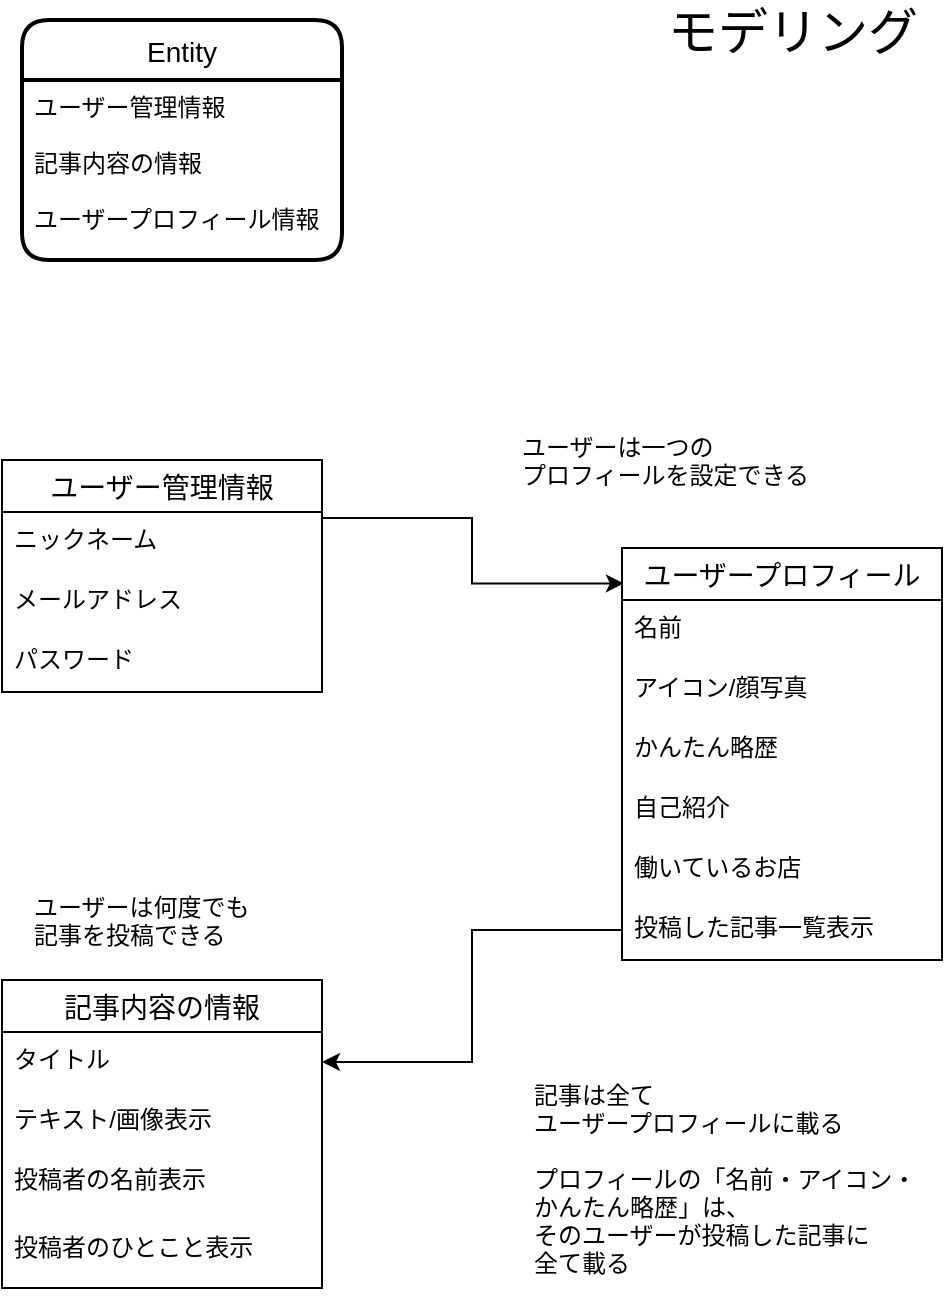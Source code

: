 <mxfile version="13.10.0" type="embed">
    <diagram id="D-c2yUVG0BX4kTCAiIAn" name="ページ1">
        <mxGraphModel dx="526" dy="544" grid="1" gridSize="10" guides="1" tooltips="1" connect="1" arrows="1" fold="1" page="1" pageScale="1" pageWidth="827" pageHeight="1169" math="0" shadow="0">
            <root>
                <mxCell id="0"/>
                <mxCell id="1" parent="0"/>
                <mxCell id="32" value="Entity" style="swimlane;childLayout=stackLayout;horizontal=1;startSize=30;horizontalStack=0;rounded=1;fontSize=14;fontStyle=0;strokeWidth=2;resizeParent=0;resizeLast=1;shadow=0;dashed=0;align=center;" parent="1" vertex="1">
                    <mxGeometry x="10" y="10" width="160" height="120" as="geometry"/>
                </mxCell>
                <mxCell id="33" value="ユーザー管理情報&#10;&#10;記事内容の情報&#10;&#10;ユーザープロフィール情報" style="align=left;strokeColor=none;fillColor=none;spacingLeft=4;fontSize=12;verticalAlign=top;resizable=0;rotatable=0;part=1;" parent="32" vertex="1">
                    <mxGeometry y="30" width="160" height="90" as="geometry"/>
                </mxCell>
                <mxCell id="209" style="edgeStyle=orthogonalEdgeStyle;rounded=0;orthogonalLoop=1;jettySize=auto;html=1;exitX=1;exitY=0.25;exitDx=0;exitDy=0;entryX=0.006;entryY=0.086;entryDx=0;entryDy=0;entryPerimeter=0;fontSize=12;" edge="1" parent="1" source="74" target="101">
                    <mxGeometry relative="1" as="geometry"/>
                </mxCell>
                <mxCell id="74" value="ユーザー管理情報" style="swimlane;fontStyle=0;childLayout=stackLayout;horizontal=1;startSize=26;horizontalStack=0;resizeParent=1;resizeParentMax=0;resizeLast=0;collapsible=1;marginBottom=0;align=center;fontSize=14;" parent="1" vertex="1">
                    <mxGeometry y="230" width="160" height="116" as="geometry"/>
                </mxCell>
                <mxCell id="75" value="ニックネーム&#10;" style="text;strokeColor=none;fillColor=none;spacingLeft=4;spacingRight=4;overflow=hidden;rotatable=0;points=[[0,0.5],[1,0.5]];portConstraint=eastwest;fontSize=12;" parent="74" vertex="1">
                    <mxGeometry y="26" width="160" height="30" as="geometry"/>
                </mxCell>
                <mxCell id="76" value="メールアドレス" style="text;strokeColor=none;fillColor=none;spacingLeft=4;spacingRight=4;overflow=hidden;rotatable=0;points=[[0,0.5],[1,0.5]];portConstraint=eastwest;fontSize=12;" parent="74" vertex="1">
                    <mxGeometry y="56" width="160" height="30" as="geometry"/>
                </mxCell>
                <mxCell id="210" value="パスワード" style="text;strokeColor=none;fillColor=none;spacingLeft=4;spacingRight=4;overflow=hidden;rotatable=0;points=[[0,0.5],[1,0.5]];portConstraint=eastwest;fontSize=12;" vertex="1" parent="74">
                    <mxGeometry y="86" width="160" height="30" as="geometry"/>
                </mxCell>
                <mxCell id="78" value="記事内容の情報" style="swimlane;fontStyle=0;childLayout=stackLayout;horizontal=1;startSize=26;horizontalStack=0;resizeParent=1;resizeParentMax=0;resizeLast=0;collapsible=1;marginBottom=0;align=center;fontSize=14;" parent="1" vertex="1">
                    <mxGeometry y="490" width="160" height="154" as="geometry"/>
                </mxCell>
                <mxCell id="79" value="タイトル&#10;&#10;&#10;" style="text;strokeColor=none;fillColor=none;spacingLeft=4;spacingRight=4;overflow=hidden;rotatable=0;points=[[0,0.5],[1,0.5]];portConstraint=eastwest;fontSize=12;" parent="78" vertex="1">
                    <mxGeometry y="26" width="160" height="30" as="geometry"/>
                </mxCell>
                <mxCell id="80" value="テキスト/画像表示" style="text;strokeColor=none;fillColor=none;spacingLeft=4;spacingRight=4;overflow=hidden;rotatable=0;points=[[0,0.5],[1,0.5]];portConstraint=eastwest;fontSize=12;" parent="78" vertex="1">
                    <mxGeometry y="56" width="160" height="30" as="geometry"/>
                </mxCell>
                <mxCell id="81" value="投稿者の名前表示" style="text;strokeColor=none;fillColor=none;spacingLeft=4;spacingRight=4;overflow=hidden;rotatable=0;points=[[0,0.5],[1,0.5]];portConstraint=eastwest;fontSize=12;" parent="78" vertex="1">
                    <mxGeometry y="86" width="160" height="34" as="geometry"/>
                </mxCell>
                <mxCell id="84" value="投稿者のひとこと表示" style="text;strokeColor=none;fillColor=none;spacingLeft=4;spacingRight=4;overflow=hidden;rotatable=0;points=[[0,0.5],[1,0.5]];portConstraint=eastwest;fontSize=12;" parent="78" vertex="1">
                    <mxGeometry y="120" width="160" height="34" as="geometry"/>
                </mxCell>
                <mxCell id="82" value="&lt;font style=&quot;font-size: 25px&quot;&gt;モデリング&lt;/font&gt;" style="text;html=1;align=center;verticalAlign=middle;resizable=0;points=[];autosize=1;fontSize=18;" parent="1" vertex="1">
                    <mxGeometry x="325" width="140" height="30" as="geometry"/>
                </mxCell>
                <mxCell id="93" value="ユーザーは何度でも&#10;記事を投稿できる" style="text;strokeColor=none;fillColor=none;spacingLeft=4;spacingRight=4;overflow=hidden;rotatable=0;points=[[0,0.5],[1,0.5]];portConstraint=eastwest;fontSize=12;" parent="1" vertex="1">
                    <mxGeometry x="10" y="440" width="160" height="34" as="geometry"/>
                </mxCell>
                <mxCell id="95" value="ユーザーは一つの&#10;プロフィールを設定できる" style="text;strokeColor=none;fillColor=none;spacingLeft=4;spacingRight=4;overflow=hidden;rotatable=0;points=[[0,0.5],[1,0.5]];portConstraint=eastwest;fontSize=12;" parent="1" vertex="1">
                    <mxGeometry x="254" y="210" width="160" height="34" as="geometry"/>
                </mxCell>
                <mxCell id="101" value="ユーザープロフィール" style="swimlane;fontStyle=0;childLayout=stackLayout;horizontal=1;startSize=26;horizontalStack=0;resizeParent=1;resizeParentMax=0;resizeLast=0;collapsible=1;marginBottom=0;align=center;fontSize=14;" parent="1" vertex="1">
                    <mxGeometry x="310" y="274" width="160" height="206" as="geometry"/>
                </mxCell>
                <mxCell id="102" value="名前" style="text;strokeColor=none;fillColor=none;spacingLeft=4;spacingRight=4;overflow=hidden;rotatable=0;points=[[0,0.5],[1,0.5]];portConstraint=eastwest;fontSize=12;" parent="101" vertex="1">
                    <mxGeometry y="26" width="160" height="30" as="geometry"/>
                </mxCell>
                <mxCell id="103" value="アイコン/顔写真" style="text;strokeColor=none;fillColor=none;spacingLeft=4;spacingRight=4;overflow=hidden;rotatable=0;points=[[0,0.5],[1,0.5]];portConstraint=eastwest;fontSize=12;" parent="101" vertex="1">
                    <mxGeometry y="56" width="160" height="30" as="geometry"/>
                </mxCell>
                <mxCell id="104" value="かんたん略歴" style="text;strokeColor=none;fillColor=none;spacingLeft=4;spacingRight=4;overflow=hidden;rotatable=0;points=[[0,0.5],[1,0.5]];portConstraint=eastwest;fontSize=12;" parent="101" vertex="1">
                    <mxGeometry y="86" width="160" height="30" as="geometry"/>
                </mxCell>
                <mxCell id="105" value="自己紹介" style="text;strokeColor=none;fillColor=none;spacingLeft=4;spacingRight=4;overflow=hidden;rotatable=0;points=[[0,0.5],[1,0.5]];portConstraint=eastwest;fontSize=12;" parent="101" vertex="1">
                    <mxGeometry y="116" width="160" height="30" as="geometry"/>
                </mxCell>
                <mxCell id="106" value="働いているお店" style="text;strokeColor=none;fillColor=none;spacingLeft=4;spacingRight=4;overflow=hidden;rotatable=0;points=[[0,0.5],[1,0.5]];portConstraint=eastwest;fontSize=12;" parent="101" vertex="1">
                    <mxGeometry y="146" width="160" height="30" as="geometry"/>
                </mxCell>
                <mxCell id="107" value="投稿した記事一覧表示" style="text;strokeColor=none;fillColor=none;spacingLeft=4;spacingRight=4;overflow=hidden;rotatable=0;points=[[0,0.5],[1,0.5]];portConstraint=eastwest;fontSize=12;" parent="101" vertex="1">
                    <mxGeometry y="176" width="160" height="30" as="geometry"/>
                </mxCell>
                <mxCell id="108" value="記事は全て&#10;ユーザープロフィールに載る&#10;&#10;プロフィールの「名前・アイコン・&#10;かんたん略歴」は、&#10;そのユーザーが投稿した記事に&#10;全て載る" style="text;strokeColor=none;fillColor=none;spacingLeft=4;spacingRight=4;overflow=hidden;rotatable=0;points=[[0,0.5],[1,0.5]];portConstraint=eastwest;fontSize=12;" parent="1" vertex="1">
                    <mxGeometry x="260" y="534" width="210" height="110" as="geometry"/>
                </mxCell>
                <mxCell id="116" style="edgeStyle=orthogonalEdgeStyle;rounded=0;orthogonalLoop=1;jettySize=auto;html=1;exitX=0;exitY=0.5;exitDx=0;exitDy=0;entryX=1;entryY=0.5;entryDx=0;entryDy=0;" edge="1" parent="1" source="107" target="79">
                    <mxGeometry relative="1" as="geometry"/>
                </mxCell>
            </root>
        </mxGraphModel>
    </diagram>
</mxfile>
